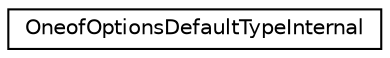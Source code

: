 digraph "类继承关系图"
{
 // LATEX_PDF_SIZE
  edge [fontname="Helvetica",fontsize="10",labelfontname="Helvetica",labelfontsize="10"];
  node [fontname="Helvetica",fontsize="10",shape=record];
  rankdir="LR";
  Node0 [label="OneofOptionsDefaultTypeInternal",height=0.2,width=0.4,color="black", fillcolor="white", style="filled",URL="$structOneofOptionsDefaultTypeInternal.html",tooltip=" "];
}
